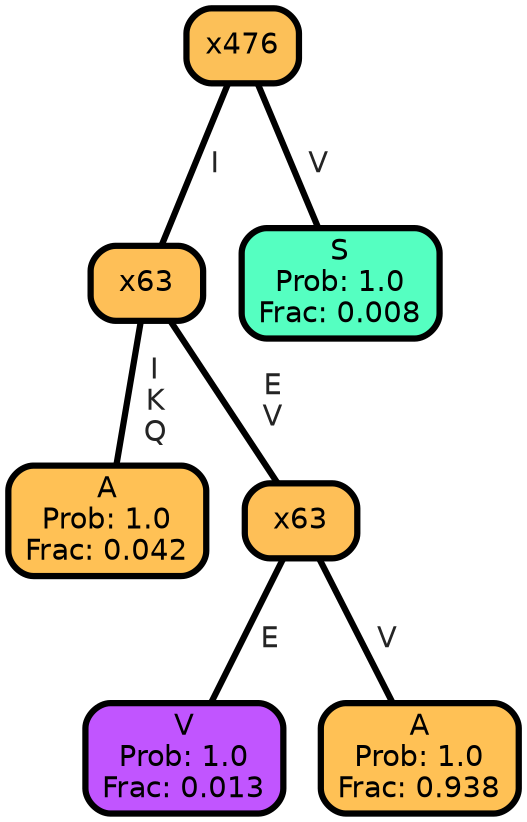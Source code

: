 graph Tree {
node [shape=box, style="filled, rounded",color="black",penwidth="3",fontcolor="black",                 fontname=helvetica] ;
graph [ranksep="0 equally", splines=straight,                 bgcolor=transparent, dpi=200] ;
edge [fontname=helvetica, fontweight=bold,fontcolor=grey14,color=black] ;
0 [label="A
Prob: 1.0
Frac: 0.042", fillcolor="#ffc155"] ;
1 [label="x63", fillcolor="#febf57"] ;
2 [label="V
Prob: 1.0
Frac: 0.013", fillcolor="#c155ff"] ;
3 [label="x63", fillcolor="#febf57"] ;
4 [label="A
Prob: 1.0
Frac: 0.938", fillcolor="#ffc155"] ;
5 [label="x476", fillcolor="#fcc058"] ;
6 [label="S
Prob: 1.0
Frac: 0.008", fillcolor="#55ffc1"] ;
1 -- 0 [label=" I\n K\n Q",penwidth=3] ;
1 -- 3 [label=" E\n V",penwidth=3] ;
3 -- 2 [label=" E",penwidth=3] ;
3 -- 4 [label=" V",penwidth=3] ;
5 -- 1 [label=" I",penwidth=3] ;
5 -- 6 [label=" V",penwidth=3] ;
{rank = same;}}